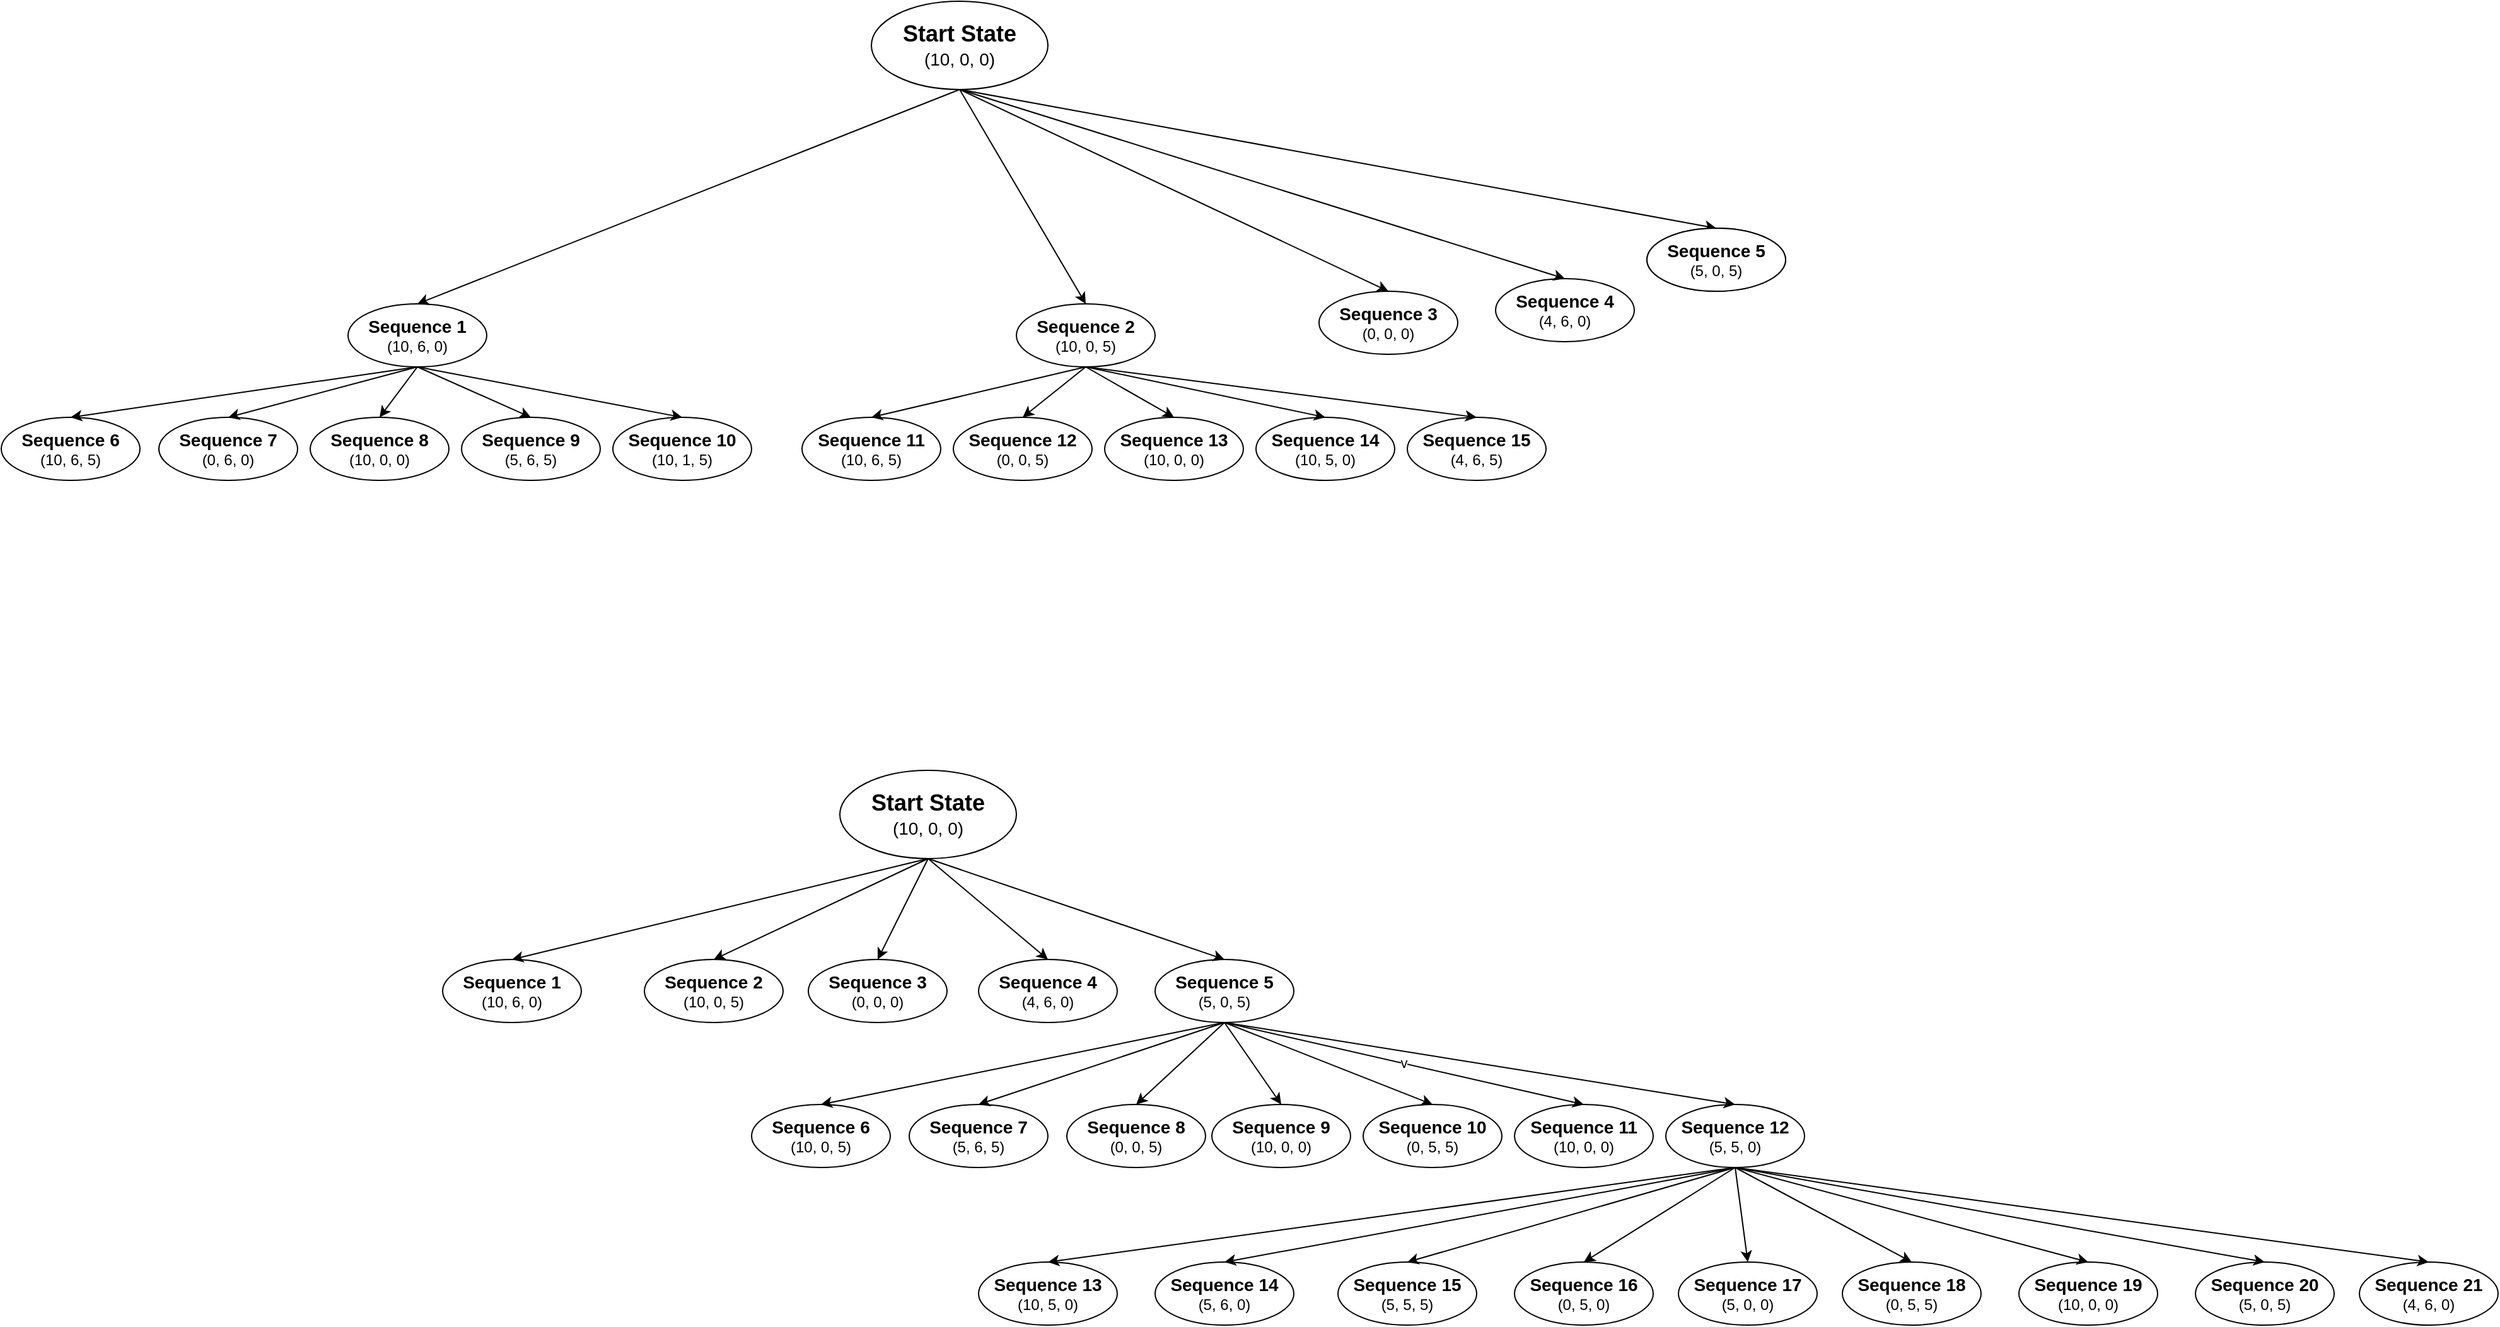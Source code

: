 <mxfile version="12.9.8" type="github">
  <diagram id="UFWnQp7VAwKZy1NMg3nn" name="Page-1">
    <mxGraphModel dx="4760" dy="2050" grid="1" gridSize="10" guides="1" tooltips="1" connect="1" arrows="1" fold="1" page="1" pageScale="1" pageWidth="850" pageHeight="1100" math="0" shadow="0">
      <root>
        <mxCell id="0" />
        <mxCell id="1" parent="0" />
        <mxCell id="v1lK_Va_WZpKhDXTYgSu-23" value="&lt;div&gt;&lt;font style=&quot;font-size: 18px&quot;&gt;&lt;b&gt;Start State&lt;/b&gt;&lt;/font&gt;&lt;br&gt;&lt;/div&gt;&lt;div&gt;&lt;font style=&quot;font-size: 14px&quot;&gt;(10, 0, 0)&lt;/font&gt;&lt;br&gt;&lt;/div&gt;" style="ellipse;whiteSpace=wrap;html=1;align=center;newEdgeStyle={&quot;edgeStyle&quot;:&quot;entityRelationEdgeStyle&quot;,&quot;startArrow&quot;:&quot;none&quot;,&quot;endArrow&quot;:&quot;none&quot;,&quot;segment&quot;:10,&quot;curved&quot;:1};treeFolding=1;treeMoving=1;" vertex="1" parent="1">
          <mxGeometry x="340" y="10" width="140" height="70" as="geometry" />
        </mxCell>
        <mxCell id="v1lK_Va_WZpKhDXTYgSu-24" value="&lt;div&gt;&lt;font style=&quot;font-size: 14px&quot;&gt;&lt;b&gt;Sequence 1&lt;/b&gt;&lt;/font&gt;&lt;br&gt;&lt;/div&gt;&lt;div&gt;(10, 6, 0)&lt;br&gt;&lt;/div&gt;" style="ellipse;whiteSpace=wrap;html=1;align=center;newEdgeStyle={&quot;edgeStyle&quot;:&quot;entityRelationEdgeStyle&quot;,&quot;startArrow&quot;:&quot;none&quot;,&quot;endArrow&quot;:&quot;none&quot;,&quot;segment&quot;:10,&quot;curved&quot;:1};treeFolding=1;treeMoving=1;" vertex="1" parent="1">
          <mxGeometry x="-75" y="250" width="110" height="50" as="geometry" />
        </mxCell>
        <mxCell id="v1lK_Va_WZpKhDXTYgSu-29" value="&lt;div&gt;&lt;font style=&quot;font-size: 14px&quot;&gt;&lt;b&gt;Sequence 2&lt;/b&gt;&lt;/font&gt;&lt;br&gt;&lt;/div&gt;&lt;div&gt;(10, 0, 5)&lt;br&gt;&lt;/div&gt;" style="ellipse;whiteSpace=wrap;html=1;align=center;newEdgeStyle={&quot;edgeStyle&quot;:&quot;entityRelationEdgeStyle&quot;,&quot;startArrow&quot;:&quot;none&quot;,&quot;endArrow&quot;:&quot;none&quot;,&quot;segment&quot;:10,&quot;curved&quot;:1};treeFolding=1;treeMoving=1;" vertex="1" parent="1">
          <mxGeometry x="455" y="250" width="110" height="50" as="geometry" />
        </mxCell>
        <mxCell id="v1lK_Va_WZpKhDXTYgSu-30" value="&lt;div&gt;&lt;font style=&quot;font-size: 14px&quot;&gt;&lt;b&gt;Sequence 3&lt;/b&gt;&lt;/font&gt;&lt;br&gt;&lt;/div&gt;&lt;div&gt;(0, 0, 0)&lt;br&gt;&lt;/div&gt;" style="ellipse;whiteSpace=wrap;html=1;align=center;newEdgeStyle={&quot;edgeStyle&quot;:&quot;entityRelationEdgeStyle&quot;,&quot;startArrow&quot;:&quot;none&quot;,&quot;endArrow&quot;:&quot;none&quot;,&quot;segment&quot;:10,&quot;curved&quot;:1};treeFolding=1;treeMoving=1;" vertex="1" parent="1">
          <mxGeometry x="695" y="240" width="110" height="50" as="geometry" />
        </mxCell>
        <mxCell id="v1lK_Va_WZpKhDXTYgSu-31" value="&lt;div&gt;&lt;font style=&quot;font-size: 14px&quot;&gt;&lt;b&gt;Sequence 4&lt;/b&gt;&lt;/font&gt;&lt;br&gt;&lt;/div&gt;&lt;div&gt;(4, 6, 0)&lt;br&gt;&lt;/div&gt;" style="ellipse;whiteSpace=wrap;html=1;align=center;newEdgeStyle={&quot;edgeStyle&quot;:&quot;entityRelationEdgeStyle&quot;,&quot;startArrow&quot;:&quot;none&quot;,&quot;endArrow&quot;:&quot;none&quot;,&quot;segment&quot;:10,&quot;curved&quot;:1};treeFolding=1;treeMoving=1;" vertex="1" parent="1">
          <mxGeometry x="835" y="230" width="110" height="50" as="geometry" />
        </mxCell>
        <mxCell id="v1lK_Va_WZpKhDXTYgSu-32" value="&lt;div&gt;&lt;font style=&quot;font-size: 14px&quot;&gt;&lt;b&gt;Sequence 5&lt;/b&gt;&lt;/font&gt;&lt;br&gt;&lt;/div&gt;&lt;div&gt;(5, 0, 5)&lt;br&gt;&lt;/div&gt;" style="ellipse;whiteSpace=wrap;html=1;align=center;newEdgeStyle={&quot;edgeStyle&quot;:&quot;entityRelationEdgeStyle&quot;,&quot;startArrow&quot;:&quot;none&quot;,&quot;endArrow&quot;:&quot;none&quot;,&quot;segment&quot;:10,&quot;curved&quot;:1};treeFolding=1;treeMoving=1;" vertex="1" parent="1">
          <mxGeometry x="955" y="190" width="110" height="50" as="geometry" />
        </mxCell>
        <mxCell id="v1lK_Va_WZpKhDXTYgSu-35" value="" style="endArrow=classic;html=1;exitX=0.5;exitY=1;exitDx=0;exitDy=0;entryX=0.5;entryY=0;entryDx=0;entryDy=0;" edge="1" parent="1" source="v1lK_Va_WZpKhDXTYgSu-23" target="v1lK_Va_WZpKhDXTYgSu-24">
          <mxGeometry width="50" height="50" relative="1" as="geometry">
            <mxPoint x="170" y="120" as="sourcePoint" />
            <mxPoint x="220" y="70" as="targetPoint" />
          </mxGeometry>
        </mxCell>
        <mxCell id="v1lK_Va_WZpKhDXTYgSu-37" value="" style="endArrow=classic;html=1;exitX=0.5;exitY=1;exitDx=0;exitDy=0;entryX=0.5;entryY=0;entryDx=0;entryDy=0;" edge="1" parent="1" source="v1lK_Va_WZpKhDXTYgSu-23" target="v1lK_Va_WZpKhDXTYgSu-29">
          <mxGeometry width="50" height="50" relative="1" as="geometry">
            <mxPoint x="210" y="260" as="sourcePoint" />
            <mxPoint x="260" y="210" as="targetPoint" />
          </mxGeometry>
        </mxCell>
        <mxCell id="v1lK_Va_WZpKhDXTYgSu-38" value="" style="endArrow=classic;html=1;exitX=0.5;exitY=1;exitDx=0;exitDy=0;entryX=0.5;entryY=0;entryDx=0;entryDy=0;" edge="1" parent="1" source="v1lK_Va_WZpKhDXTYgSu-23" target="v1lK_Va_WZpKhDXTYgSu-30">
          <mxGeometry width="50" height="50" relative="1" as="geometry">
            <mxPoint x="370" y="300" as="sourcePoint" />
            <mxPoint x="420" y="250" as="targetPoint" />
          </mxGeometry>
        </mxCell>
        <mxCell id="v1lK_Va_WZpKhDXTYgSu-39" value="" style="endArrow=classic;html=1;exitX=0.5;exitY=1;exitDx=0;exitDy=0;entryX=0.5;entryY=0;entryDx=0;entryDy=0;" edge="1" parent="1" source="v1lK_Va_WZpKhDXTYgSu-23" target="v1lK_Va_WZpKhDXTYgSu-31">
          <mxGeometry width="50" height="50" relative="1" as="geometry">
            <mxPoint x="520" y="100" as="sourcePoint" />
            <mxPoint x="570" y="50" as="targetPoint" />
          </mxGeometry>
        </mxCell>
        <mxCell id="v1lK_Va_WZpKhDXTYgSu-40" value="" style="endArrow=classic;html=1;entryX=0.5;entryY=0;entryDx=0;entryDy=0;exitX=0.5;exitY=1;exitDx=0;exitDy=0;" edge="1" parent="1" source="v1lK_Va_WZpKhDXTYgSu-23" target="v1lK_Va_WZpKhDXTYgSu-32">
          <mxGeometry width="50" height="50" relative="1" as="geometry">
            <mxPoint x="390" y="80" as="sourcePoint" />
            <mxPoint x="550" y="280" as="targetPoint" />
          </mxGeometry>
        </mxCell>
        <mxCell id="v1lK_Va_WZpKhDXTYgSu-41" value="&lt;div&gt;&lt;font style=&quot;font-size: 14px&quot;&gt;&lt;b&gt;Sequence 6&lt;/b&gt;&lt;/font&gt;&lt;br&gt;&lt;/div&gt;&lt;div&gt;(10, 6, 5)&lt;br&gt;&lt;/div&gt;" style="ellipse;whiteSpace=wrap;html=1;align=center;newEdgeStyle={&quot;edgeStyle&quot;:&quot;entityRelationEdgeStyle&quot;,&quot;startArrow&quot;:&quot;none&quot;,&quot;endArrow&quot;:&quot;none&quot;,&quot;segment&quot;:10,&quot;curved&quot;:1};treeFolding=1;treeMoving=1;" vertex="1" parent="1">
          <mxGeometry x="-350" y="340" width="110" height="50" as="geometry" />
        </mxCell>
        <mxCell id="v1lK_Va_WZpKhDXTYgSu-42" value="&lt;div&gt;&lt;font style=&quot;font-size: 14px&quot;&gt;&lt;b&gt;Sequence 8&lt;/b&gt;&lt;/font&gt;&lt;br&gt;&lt;/div&gt;&lt;div&gt;(10, 0, 0)&lt;br&gt;&lt;/div&gt;" style="ellipse;whiteSpace=wrap;html=1;align=center;newEdgeStyle={&quot;edgeStyle&quot;:&quot;entityRelationEdgeStyle&quot;,&quot;startArrow&quot;:&quot;none&quot;,&quot;endArrow&quot;:&quot;none&quot;,&quot;segment&quot;:10,&quot;curved&quot;:1};treeFolding=1;treeMoving=1;" vertex="1" parent="1">
          <mxGeometry x="-105" y="340" width="110" height="50" as="geometry" />
        </mxCell>
        <mxCell id="v1lK_Va_WZpKhDXTYgSu-43" value="&lt;div&gt;&lt;font style=&quot;font-size: 14px&quot;&gt;&lt;b&gt;Sequence 9&lt;/b&gt;&lt;/font&gt;&lt;br&gt;&lt;/div&gt;&lt;div&gt;(5, 6, 5)&lt;br&gt;&lt;/div&gt;" style="ellipse;whiteSpace=wrap;html=1;align=center;newEdgeStyle={&quot;edgeStyle&quot;:&quot;entityRelationEdgeStyle&quot;,&quot;startArrow&quot;:&quot;none&quot;,&quot;endArrow&quot;:&quot;none&quot;,&quot;segment&quot;:10,&quot;curved&quot;:1};treeFolding=1;treeMoving=1;" vertex="1" parent="1">
          <mxGeometry x="15" y="340" width="110" height="50" as="geometry" />
        </mxCell>
        <mxCell id="v1lK_Va_WZpKhDXTYgSu-44" value="&lt;div&gt;&lt;font style=&quot;font-size: 14px&quot;&gt;&lt;b&gt;Sequence 7&lt;/b&gt;&lt;/font&gt;&lt;br&gt;&lt;/div&gt;&lt;div&gt;(0, 6, 0)&lt;br&gt;&lt;/div&gt;" style="ellipse;whiteSpace=wrap;html=1;align=center;newEdgeStyle={&quot;edgeStyle&quot;:&quot;entityRelationEdgeStyle&quot;,&quot;startArrow&quot;:&quot;none&quot;,&quot;endArrow&quot;:&quot;none&quot;,&quot;segment&quot;:10,&quot;curved&quot;:1};treeFolding=1;treeMoving=1;" vertex="1" parent="1">
          <mxGeometry x="-225" y="340" width="110" height="50" as="geometry" />
        </mxCell>
        <mxCell id="v1lK_Va_WZpKhDXTYgSu-45" value="&lt;div&gt;&lt;font style=&quot;font-size: 14px&quot;&gt;&lt;b&gt;Sequence 10&lt;/b&gt;&lt;/font&gt;&lt;br&gt;&lt;/div&gt;&lt;div&gt;(10, 1, 5)&lt;br&gt;&lt;/div&gt;" style="ellipse;whiteSpace=wrap;html=1;align=center;newEdgeStyle={&quot;edgeStyle&quot;:&quot;entityRelationEdgeStyle&quot;,&quot;startArrow&quot;:&quot;none&quot;,&quot;endArrow&quot;:&quot;none&quot;,&quot;segment&quot;:10,&quot;curved&quot;:1};treeFolding=1;treeMoving=1;" vertex="1" parent="1">
          <mxGeometry x="135" y="340" width="110" height="50" as="geometry" />
        </mxCell>
        <mxCell id="v1lK_Va_WZpKhDXTYgSu-47" value="&lt;div&gt;&lt;font style=&quot;font-size: 14px&quot;&gt;&lt;b&gt;Sequence 11&lt;/b&gt;&lt;/font&gt;&lt;br&gt;&lt;/div&gt;&lt;div&gt;(10, 6, 5)&lt;br&gt;&lt;/div&gt;" style="ellipse;whiteSpace=wrap;html=1;align=center;newEdgeStyle={&quot;edgeStyle&quot;:&quot;entityRelationEdgeStyle&quot;,&quot;startArrow&quot;:&quot;none&quot;,&quot;endArrow&quot;:&quot;none&quot;,&quot;segment&quot;:10,&quot;curved&quot;:1};treeFolding=1;treeMoving=1;" vertex="1" parent="1">
          <mxGeometry x="285" y="340" width="110" height="50" as="geometry" />
        </mxCell>
        <mxCell id="v1lK_Va_WZpKhDXTYgSu-48" value="&lt;div&gt;&lt;font style=&quot;font-size: 14px&quot;&gt;&lt;b&gt;Sequence 12&lt;/b&gt;&lt;/font&gt;&lt;br&gt;&lt;/div&gt;&lt;div&gt;(0, 0, 5)&lt;br&gt;&lt;/div&gt;" style="ellipse;whiteSpace=wrap;html=1;align=center;newEdgeStyle={&quot;edgeStyle&quot;:&quot;entityRelationEdgeStyle&quot;,&quot;startArrow&quot;:&quot;none&quot;,&quot;endArrow&quot;:&quot;none&quot;,&quot;segment&quot;:10,&quot;curved&quot;:1};treeFolding=1;treeMoving=1;" vertex="1" parent="1">
          <mxGeometry x="405" y="340" width="110" height="50" as="geometry" />
        </mxCell>
        <mxCell id="v1lK_Va_WZpKhDXTYgSu-49" value="&lt;div&gt;&lt;font style=&quot;font-size: 14px&quot;&gt;&lt;b&gt;Sequence 13&lt;/b&gt;&lt;/font&gt;&lt;br&gt;&lt;/div&gt;&lt;div&gt;(10, 0, 0)&lt;br&gt;&lt;/div&gt;" style="ellipse;whiteSpace=wrap;html=1;align=center;newEdgeStyle={&quot;edgeStyle&quot;:&quot;entityRelationEdgeStyle&quot;,&quot;startArrow&quot;:&quot;none&quot;,&quot;endArrow&quot;:&quot;none&quot;,&quot;segment&quot;:10,&quot;curved&quot;:1};treeFolding=1;treeMoving=1;" vertex="1" parent="1">
          <mxGeometry x="525" y="340" width="110" height="50" as="geometry" />
        </mxCell>
        <mxCell id="v1lK_Va_WZpKhDXTYgSu-50" value="&lt;div&gt;&lt;font style=&quot;font-size: 14px&quot;&gt;&lt;b&gt;Sequence 14&lt;/b&gt;&lt;/font&gt;&lt;br&gt;&lt;/div&gt;&lt;div&gt;(10, 5, 0)&lt;br&gt;&lt;/div&gt;" style="ellipse;whiteSpace=wrap;html=1;align=center;newEdgeStyle={&quot;edgeStyle&quot;:&quot;entityRelationEdgeStyle&quot;,&quot;startArrow&quot;:&quot;none&quot;,&quot;endArrow&quot;:&quot;none&quot;,&quot;segment&quot;:10,&quot;curved&quot;:1};treeFolding=1;treeMoving=1;" vertex="1" parent="1">
          <mxGeometry x="645" y="340" width="110" height="50" as="geometry" />
        </mxCell>
        <mxCell id="v1lK_Va_WZpKhDXTYgSu-51" value="&lt;div&gt;&lt;font style=&quot;font-size: 14px&quot;&gt;&lt;b&gt;Sequence 15&lt;/b&gt;&lt;/font&gt;&lt;br&gt;&lt;/div&gt;&lt;div&gt;(4, 6, 5)&lt;br&gt;&lt;/div&gt;" style="ellipse;whiteSpace=wrap;html=1;align=center;newEdgeStyle={&quot;edgeStyle&quot;:&quot;entityRelationEdgeStyle&quot;,&quot;startArrow&quot;:&quot;none&quot;,&quot;endArrow&quot;:&quot;none&quot;,&quot;segment&quot;:10,&quot;curved&quot;:1};treeFolding=1;treeMoving=1;" vertex="1" parent="1">
          <mxGeometry x="765" y="340" width="110" height="50" as="geometry" />
        </mxCell>
        <mxCell id="v1lK_Va_WZpKhDXTYgSu-52" value="" style="endArrow=classic;html=1;exitX=0.5;exitY=1;exitDx=0;exitDy=0;entryX=0.5;entryY=0;entryDx=0;entryDy=0;" edge="1" parent="1" source="v1lK_Va_WZpKhDXTYgSu-24" target="v1lK_Va_WZpKhDXTYgSu-41">
          <mxGeometry width="50" height="50" relative="1" as="geometry">
            <mxPoint x="205" y="550" as="sourcePoint" />
            <mxPoint x="255" y="500" as="targetPoint" />
          </mxGeometry>
        </mxCell>
        <mxCell id="v1lK_Va_WZpKhDXTYgSu-55" value="" style="endArrow=classic;html=1;exitX=0.5;exitY=1;exitDx=0;exitDy=0;entryX=0.5;entryY=0;entryDx=0;entryDy=0;" edge="1" parent="1" source="v1lK_Va_WZpKhDXTYgSu-24" target="v1lK_Va_WZpKhDXTYgSu-44">
          <mxGeometry width="50" height="50" relative="1" as="geometry">
            <mxPoint x="-85" y="500" as="sourcePoint" />
            <mxPoint x="-35" y="450" as="targetPoint" />
          </mxGeometry>
        </mxCell>
        <mxCell id="v1lK_Va_WZpKhDXTYgSu-56" value="" style="endArrow=classic;html=1;exitX=0.5;exitY=1;exitDx=0;exitDy=0;entryX=0.5;entryY=0;entryDx=0;entryDy=0;" edge="1" parent="1" source="v1lK_Va_WZpKhDXTYgSu-24" target="v1lK_Va_WZpKhDXTYgSu-42">
          <mxGeometry width="50" height="50" relative="1" as="geometry">
            <mxPoint x="-35" y="510" as="sourcePoint" />
            <mxPoint x="15" y="460" as="targetPoint" />
          </mxGeometry>
        </mxCell>
        <mxCell id="v1lK_Va_WZpKhDXTYgSu-57" value="" style="endArrow=classic;html=1;exitX=0.5;exitY=1;exitDx=0;exitDy=0;entryX=0.5;entryY=0;entryDx=0;entryDy=0;" edge="1" parent="1" source="v1lK_Va_WZpKhDXTYgSu-24" target="v1lK_Va_WZpKhDXTYgSu-43">
          <mxGeometry width="50" height="50" relative="1" as="geometry">
            <mxPoint x="85" y="540" as="sourcePoint" />
            <mxPoint x="135" y="490" as="targetPoint" />
          </mxGeometry>
        </mxCell>
        <mxCell id="v1lK_Va_WZpKhDXTYgSu-58" value="" style="endArrow=classic;html=1;exitX=0.5;exitY=1;exitDx=0;exitDy=0;entryX=0.5;entryY=0;entryDx=0;entryDy=0;" edge="1" parent="1" source="v1lK_Va_WZpKhDXTYgSu-24" target="v1lK_Va_WZpKhDXTYgSu-45">
          <mxGeometry width="50" height="50" relative="1" as="geometry">
            <mxPoint x="65" y="510" as="sourcePoint" />
            <mxPoint x="115" y="460" as="targetPoint" />
          </mxGeometry>
        </mxCell>
        <mxCell id="v1lK_Va_WZpKhDXTYgSu-59" value="" style="endArrow=classic;html=1;entryX=0.5;entryY=0;entryDx=0;entryDy=0;" edge="1" parent="1" target="v1lK_Va_WZpKhDXTYgSu-47">
          <mxGeometry width="50" height="50" relative="1" as="geometry">
            <mxPoint x="510" y="300" as="sourcePoint" />
            <mxPoint x="475" y="490" as="targetPoint" />
          </mxGeometry>
        </mxCell>
        <mxCell id="v1lK_Va_WZpKhDXTYgSu-60" value="" style="endArrow=classic;html=1;exitX=0.5;exitY=1;exitDx=0;exitDy=0;entryX=0.5;entryY=0;entryDx=0;entryDy=0;" edge="1" parent="1" source="v1lK_Va_WZpKhDXTYgSu-29" target="v1lK_Va_WZpKhDXTYgSu-48">
          <mxGeometry width="50" height="50" relative="1" as="geometry">
            <mxPoint x="415" y="530" as="sourcePoint" />
            <mxPoint x="465" y="480" as="targetPoint" />
          </mxGeometry>
        </mxCell>
        <mxCell id="v1lK_Va_WZpKhDXTYgSu-61" value="" style="endArrow=classic;html=1;exitX=0.5;exitY=1;exitDx=0;exitDy=0;entryX=0.5;entryY=0;entryDx=0;entryDy=0;" edge="1" parent="1" source="v1lK_Va_WZpKhDXTYgSu-29" target="v1lK_Va_WZpKhDXTYgSu-49">
          <mxGeometry width="50" height="50" relative="1" as="geometry">
            <mxPoint x="505" y="300" as="sourcePoint" />
            <mxPoint x="685" y="470" as="targetPoint" />
          </mxGeometry>
        </mxCell>
        <mxCell id="v1lK_Va_WZpKhDXTYgSu-62" value="" style="endArrow=classic;html=1;exitX=0.5;exitY=1;exitDx=0;exitDy=0;entryX=0.5;entryY=0;entryDx=0;entryDy=0;" edge="1" parent="1" source="v1lK_Va_WZpKhDXTYgSu-29" target="v1lK_Va_WZpKhDXTYgSu-50">
          <mxGeometry width="50" height="50" relative="1" as="geometry">
            <mxPoint x="685" y="440" as="sourcePoint" />
            <mxPoint x="735" y="390" as="targetPoint" />
          </mxGeometry>
        </mxCell>
        <mxCell id="v1lK_Va_WZpKhDXTYgSu-63" value="" style="endArrow=classic;html=1;exitX=0.5;exitY=1;exitDx=0;exitDy=0;entryX=0.5;entryY=0;entryDx=0;entryDy=0;" edge="1" parent="1" source="v1lK_Va_WZpKhDXTYgSu-29" target="v1lK_Va_WZpKhDXTYgSu-51">
          <mxGeometry width="50" height="50" relative="1" as="geometry">
            <mxPoint x="745" y="540" as="sourcePoint" />
            <mxPoint x="795" y="490" as="targetPoint" />
          </mxGeometry>
        </mxCell>
        <mxCell id="v1lK_Va_WZpKhDXTYgSu-64" value="&lt;div&gt;&lt;font style=&quot;font-size: 14px&quot;&gt;&lt;b&gt;Sequence 5&lt;/b&gt;&lt;/font&gt;&lt;br&gt;&lt;/div&gt;&lt;div&gt;(5, 0, 5)&lt;br&gt;&lt;/div&gt;" style="ellipse;whiteSpace=wrap;html=1;align=center;newEdgeStyle={&quot;edgeStyle&quot;:&quot;entityRelationEdgeStyle&quot;,&quot;startArrow&quot;:&quot;none&quot;,&quot;endArrow&quot;:&quot;none&quot;,&quot;segment&quot;:10,&quot;curved&quot;:1};treeFolding=1;treeMoving=1;" vertex="1" parent="1">
          <mxGeometry x="955" y="190" width="110" height="50" as="geometry" />
        </mxCell>
        <mxCell id="v1lK_Va_WZpKhDXTYgSu-66" value="&lt;div&gt;&lt;font style=&quot;font-size: 18px&quot;&gt;&lt;b&gt;Start State&lt;/b&gt;&lt;/font&gt;&lt;br&gt;&lt;/div&gt;&lt;div&gt;&lt;font style=&quot;font-size: 14px&quot;&gt;(10, 0, 0)&lt;/font&gt;&lt;br&gt;&lt;/div&gt;" style="ellipse;whiteSpace=wrap;html=1;align=center;newEdgeStyle={&quot;edgeStyle&quot;:&quot;entityRelationEdgeStyle&quot;,&quot;startArrow&quot;:&quot;none&quot;,&quot;endArrow&quot;:&quot;none&quot;,&quot;segment&quot;:10,&quot;curved&quot;:1};treeFolding=1;treeMoving=1;" vertex="1" parent="1">
          <mxGeometry x="315" y="620" width="140" height="70" as="geometry" />
        </mxCell>
        <mxCell id="v1lK_Va_WZpKhDXTYgSu-67" value="&lt;div&gt;&lt;font style=&quot;font-size: 14px&quot;&gt;&lt;b&gt;Sequence 1&lt;/b&gt;&lt;/font&gt;&lt;br&gt;&lt;/div&gt;&lt;div&gt;(10, 6, 0)&lt;br&gt;&lt;/div&gt;" style="ellipse;whiteSpace=wrap;html=1;align=center;newEdgeStyle={&quot;edgeStyle&quot;:&quot;entityRelationEdgeStyle&quot;,&quot;startArrow&quot;:&quot;none&quot;,&quot;endArrow&quot;:&quot;none&quot;,&quot;segment&quot;:10,&quot;curved&quot;:1};treeFolding=1;treeMoving=1;" vertex="1" parent="1">
          <mxGeometry y="770" width="110" height="50" as="geometry" />
        </mxCell>
        <mxCell id="v1lK_Va_WZpKhDXTYgSu-68" value="&lt;div&gt;&lt;font style=&quot;font-size: 14px&quot;&gt;&lt;b&gt;Sequence 2&lt;/b&gt;&lt;/font&gt;&lt;br&gt;&lt;/div&gt;&lt;div&gt;(10, 0, 5)&lt;br&gt;&lt;/div&gt;" style="ellipse;whiteSpace=wrap;html=1;align=center;newEdgeStyle={&quot;edgeStyle&quot;:&quot;entityRelationEdgeStyle&quot;,&quot;startArrow&quot;:&quot;none&quot;,&quot;endArrow&quot;:&quot;none&quot;,&quot;segment&quot;:10,&quot;curved&quot;:1};treeFolding=1;treeMoving=1;" vertex="1" parent="1">
          <mxGeometry x="160" y="770" width="110" height="50" as="geometry" />
        </mxCell>
        <mxCell id="v1lK_Va_WZpKhDXTYgSu-75" value="&lt;div&gt;&lt;font style=&quot;font-size: 14px&quot;&gt;&lt;b&gt;Sequence 3&lt;/b&gt;&lt;/font&gt;&lt;br&gt;&lt;/div&gt;&lt;div&gt;(0, 0, 0)&lt;br&gt;&lt;/div&gt;" style="ellipse;whiteSpace=wrap;html=1;align=center;newEdgeStyle={&quot;edgeStyle&quot;:&quot;entityRelationEdgeStyle&quot;,&quot;startArrow&quot;:&quot;none&quot;,&quot;endArrow&quot;:&quot;none&quot;,&quot;segment&quot;:10,&quot;curved&quot;:1};treeFolding=1;treeMoving=1;" vertex="1" parent="1">
          <mxGeometry x="290" y="770" width="110" height="50" as="geometry" />
        </mxCell>
        <mxCell id="v1lK_Va_WZpKhDXTYgSu-76" value="&lt;div&gt;&lt;font style=&quot;font-size: 14px&quot;&gt;&lt;b&gt;Sequence 4&lt;/b&gt;&lt;/font&gt;&lt;br&gt;&lt;/div&gt;&lt;div&gt;(4, 6, 0)&lt;br&gt;&lt;/div&gt;" style="ellipse;whiteSpace=wrap;html=1;align=center;newEdgeStyle={&quot;edgeStyle&quot;:&quot;entityRelationEdgeStyle&quot;,&quot;startArrow&quot;:&quot;none&quot;,&quot;endArrow&quot;:&quot;none&quot;,&quot;segment&quot;:10,&quot;curved&quot;:1};treeFolding=1;treeMoving=1;" vertex="1" parent="1">
          <mxGeometry x="425" y="770" width="110" height="50" as="geometry" />
        </mxCell>
        <mxCell id="v1lK_Va_WZpKhDXTYgSu-77" value="&lt;div&gt;&lt;font style=&quot;font-size: 14px&quot;&gt;&lt;b&gt;Sequence 5&lt;/b&gt;&lt;/font&gt;&lt;br&gt;&lt;/div&gt;&lt;div&gt;(5, 0, 5)&lt;br&gt;&lt;/div&gt;" style="ellipse;whiteSpace=wrap;html=1;align=center;newEdgeStyle={&quot;edgeStyle&quot;:&quot;entityRelationEdgeStyle&quot;,&quot;startArrow&quot;:&quot;none&quot;,&quot;endArrow&quot;:&quot;none&quot;,&quot;segment&quot;:10,&quot;curved&quot;:1};treeFolding=1;treeMoving=1;" vertex="1" parent="1">
          <mxGeometry x="565" y="770" width="110" height="50" as="geometry" />
        </mxCell>
        <mxCell id="v1lK_Va_WZpKhDXTYgSu-78" value="" style="endArrow=classic;html=1;exitX=0.5;exitY=1;exitDx=0;exitDy=0;entryX=0.5;entryY=0;entryDx=0;entryDy=0;" edge="1" parent="1" source="v1lK_Va_WZpKhDXTYgSu-66" target="v1lK_Va_WZpKhDXTYgSu-67">
          <mxGeometry width="50" height="50" relative="1" as="geometry">
            <mxPoint x="50" y="840" as="sourcePoint" />
            <mxPoint x="100" y="790" as="targetPoint" />
          </mxGeometry>
        </mxCell>
        <mxCell id="v1lK_Va_WZpKhDXTYgSu-79" value="" style="endArrow=classic;html=1;entryX=0.5;entryY=0;entryDx=0;entryDy=0;exitX=0.5;exitY=1;exitDx=0;exitDy=0;" edge="1" parent="1" source="v1lK_Va_WZpKhDXTYgSu-66" target="v1lK_Va_WZpKhDXTYgSu-68">
          <mxGeometry width="50" height="50" relative="1" as="geometry">
            <mxPoint x="380" y="680" as="sourcePoint" />
            <mxPoint x="440" y="770" as="targetPoint" />
          </mxGeometry>
        </mxCell>
        <mxCell id="v1lK_Va_WZpKhDXTYgSu-80" value="" style="endArrow=classic;html=1;exitX=0.5;exitY=1;exitDx=0;exitDy=0;entryX=0.5;entryY=0;entryDx=0;entryDy=0;" edge="1" parent="1" source="v1lK_Va_WZpKhDXTYgSu-66" target="v1lK_Va_WZpKhDXTYgSu-75">
          <mxGeometry width="50" height="50" relative="1" as="geometry">
            <mxPoint x="520" y="780" as="sourcePoint" />
            <mxPoint x="570" y="730" as="targetPoint" />
          </mxGeometry>
        </mxCell>
        <mxCell id="v1lK_Va_WZpKhDXTYgSu-81" value="&amp;nbsp;" style="text;html=1;align=center;verticalAlign=middle;resizable=0;points=[];autosize=1;" vertex="1" parent="1">
          <mxGeometry x="385" y="915" width="20" height="20" as="geometry" />
        </mxCell>
        <mxCell id="v1lK_Va_WZpKhDXTYgSu-83" value="" style="endArrow=classic;html=1;exitX=0.5;exitY=1;exitDx=0;exitDy=0;entryX=0.5;entryY=0;entryDx=0;entryDy=0;" edge="1" parent="1" source="v1lK_Va_WZpKhDXTYgSu-66" target="v1lK_Va_WZpKhDXTYgSu-76">
          <mxGeometry width="50" height="50" relative="1" as="geometry">
            <mxPoint x="570" y="720" as="sourcePoint" />
            <mxPoint x="620" y="670" as="targetPoint" />
          </mxGeometry>
        </mxCell>
        <mxCell id="v1lK_Va_WZpKhDXTYgSu-84" value="" style="endArrow=classic;html=1;exitX=0.5;exitY=1;exitDx=0;exitDy=0;entryX=0.5;entryY=0;entryDx=0;entryDy=0;" edge="1" parent="1" source="v1lK_Va_WZpKhDXTYgSu-66" target="v1lK_Va_WZpKhDXTYgSu-77">
          <mxGeometry width="50" height="50" relative="1" as="geometry">
            <mxPoint x="590" y="700" as="sourcePoint" />
            <mxPoint x="640" y="650" as="targetPoint" />
          </mxGeometry>
        </mxCell>
        <mxCell id="v1lK_Va_WZpKhDXTYgSu-85" value="&lt;div&gt;&lt;font style=&quot;font-size: 14px&quot;&gt;&lt;b&gt;Sequence 6&lt;/b&gt;&lt;/font&gt;&lt;br&gt;&lt;/div&gt;&lt;div&gt;(10, 0, 5)&lt;br&gt;&lt;/div&gt;" style="ellipse;whiteSpace=wrap;html=1;align=center;newEdgeStyle={&quot;edgeStyle&quot;:&quot;entityRelationEdgeStyle&quot;,&quot;startArrow&quot;:&quot;none&quot;,&quot;endArrow&quot;:&quot;none&quot;,&quot;segment&quot;:10,&quot;curved&quot;:1};treeFolding=1;treeMoving=1;" vertex="1" parent="1">
          <mxGeometry x="245" y="885" width="110" height="50" as="geometry" />
        </mxCell>
        <mxCell id="v1lK_Va_WZpKhDXTYgSu-86" value="&lt;div&gt;&lt;font style=&quot;font-size: 14px&quot;&gt;&lt;b&gt;Sequence 7&lt;/b&gt;&lt;/font&gt;&lt;br&gt;&lt;/div&gt;&lt;div&gt;(5, 6, 5)&lt;br&gt;&lt;/div&gt;" style="ellipse;whiteSpace=wrap;html=1;align=center;newEdgeStyle={&quot;edgeStyle&quot;:&quot;entityRelationEdgeStyle&quot;,&quot;startArrow&quot;:&quot;none&quot;,&quot;endArrow&quot;:&quot;none&quot;,&quot;segment&quot;:10,&quot;curved&quot;:1};treeFolding=1;treeMoving=1;" vertex="1" parent="1">
          <mxGeometry x="370" y="885" width="110" height="50" as="geometry" />
        </mxCell>
        <mxCell id="v1lK_Va_WZpKhDXTYgSu-87" value="&lt;div&gt;&lt;font style=&quot;font-size: 14px&quot;&gt;&lt;b&gt;Sequence 8&lt;/b&gt;&lt;/font&gt;&lt;br&gt;&lt;/div&gt;&lt;div&gt;(0, 0, 5)&lt;br&gt;&lt;/div&gt;" style="ellipse;whiteSpace=wrap;html=1;align=center;newEdgeStyle={&quot;edgeStyle&quot;:&quot;entityRelationEdgeStyle&quot;,&quot;startArrow&quot;:&quot;none&quot;,&quot;endArrow&quot;:&quot;none&quot;,&quot;segment&quot;:10,&quot;curved&quot;:1};treeFolding=1;treeMoving=1;" vertex="1" parent="1">
          <mxGeometry x="495" y="885" width="110" height="50" as="geometry" />
        </mxCell>
        <mxCell id="v1lK_Va_WZpKhDXTYgSu-88" value="&lt;div&gt;&lt;font style=&quot;font-size: 14px&quot;&gt;&lt;b&gt;Sequence 10&lt;/b&gt;&lt;/font&gt;&lt;br&gt;&lt;/div&gt;&lt;div&gt;(0, 5, 5)&lt;br&gt;&lt;/div&gt;" style="ellipse;whiteSpace=wrap;html=1;align=center;newEdgeStyle={&quot;edgeStyle&quot;:&quot;entityRelationEdgeStyle&quot;,&quot;startArrow&quot;:&quot;none&quot;,&quot;endArrow&quot;:&quot;none&quot;,&quot;segment&quot;:10,&quot;curved&quot;:1};treeFolding=1;treeMoving=1;" vertex="1" parent="1">
          <mxGeometry x="730" y="885" width="110" height="50" as="geometry" />
        </mxCell>
        <mxCell id="v1lK_Va_WZpKhDXTYgSu-91" value="&lt;div&gt;&lt;font style=&quot;font-size: 14px&quot;&gt;&lt;b&gt;Sequence 9&lt;/b&gt;&lt;/font&gt;&lt;br&gt;&lt;/div&gt;&lt;div&gt;(10, 0, 0)&lt;br&gt;&lt;/div&gt;" style="ellipse;whiteSpace=wrap;html=1;align=center;newEdgeStyle={&quot;edgeStyle&quot;:&quot;entityRelationEdgeStyle&quot;,&quot;startArrow&quot;:&quot;none&quot;,&quot;endArrow&quot;:&quot;none&quot;,&quot;segment&quot;:10,&quot;curved&quot;:1};treeFolding=1;treeMoving=1;" vertex="1" parent="1">
          <mxGeometry x="610" y="885" width="110" height="50" as="geometry" />
        </mxCell>
        <mxCell id="v1lK_Va_WZpKhDXTYgSu-92" value="&lt;div&gt;&lt;font style=&quot;font-size: 14px&quot;&gt;&lt;b&gt;Sequence 12&lt;/b&gt;&lt;/font&gt;&lt;br&gt;&lt;/div&gt;&lt;div&gt;(5, 5, 0)&lt;br&gt;&lt;/div&gt;" style="ellipse;whiteSpace=wrap;html=1;align=center;newEdgeStyle={&quot;edgeStyle&quot;:&quot;entityRelationEdgeStyle&quot;,&quot;startArrow&quot;:&quot;none&quot;,&quot;endArrow&quot;:&quot;none&quot;,&quot;segment&quot;:10,&quot;curved&quot;:1};treeFolding=1;treeMoving=1;" vertex="1" parent="1">
          <mxGeometry x="970" y="885" width="110" height="50" as="geometry" />
        </mxCell>
        <mxCell id="v1lK_Va_WZpKhDXTYgSu-93" value="&lt;div&gt;&lt;font style=&quot;font-size: 14px&quot;&gt;&lt;b&gt;Sequence 11&lt;/b&gt;&lt;/font&gt;&lt;br&gt;&lt;/div&gt;&lt;div&gt;(10, 0, 0)&lt;br&gt;&lt;/div&gt;" style="ellipse;whiteSpace=wrap;html=1;align=center;newEdgeStyle={&quot;edgeStyle&quot;:&quot;entityRelationEdgeStyle&quot;,&quot;startArrow&quot;:&quot;none&quot;,&quot;endArrow&quot;:&quot;none&quot;,&quot;segment&quot;:10,&quot;curved&quot;:1};treeFolding=1;treeMoving=1;" vertex="1" parent="1">
          <mxGeometry x="850" y="885" width="110" height="50" as="geometry" />
        </mxCell>
        <mxCell id="v1lK_Va_WZpKhDXTYgSu-94" value="&lt;div&gt;&lt;font style=&quot;font-size: 14px&quot;&gt;&lt;b&gt;Sequence 13&lt;/b&gt;&lt;/font&gt;&lt;br&gt;&lt;/div&gt;&lt;div&gt;(10, 5, 0)&lt;br&gt;&lt;/div&gt;" style="ellipse;whiteSpace=wrap;html=1;align=center;newEdgeStyle={&quot;edgeStyle&quot;:&quot;entityRelationEdgeStyle&quot;,&quot;startArrow&quot;:&quot;none&quot;,&quot;endArrow&quot;:&quot;none&quot;,&quot;segment&quot;:10,&quot;curved&quot;:1};treeFolding=1;treeMoving=1;" vertex="1" parent="1">
          <mxGeometry x="425" y="1010" width="110" height="50" as="geometry" />
        </mxCell>
        <mxCell id="v1lK_Va_WZpKhDXTYgSu-95" value="&lt;div&gt;&lt;font style=&quot;font-size: 14px&quot;&gt;&lt;b&gt;Sequence 14&lt;/b&gt;&lt;/font&gt;&lt;br&gt;&lt;/div&gt;&lt;div&gt;(5, 6, 0)&lt;br&gt;&lt;/div&gt;" style="ellipse;whiteSpace=wrap;html=1;align=center;newEdgeStyle={&quot;edgeStyle&quot;:&quot;entityRelationEdgeStyle&quot;,&quot;startArrow&quot;:&quot;none&quot;,&quot;endArrow&quot;:&quot;none&quot;,&quot;segment&quot;:10,&quot;curved&quot;:1};treeFolding=1;treeMoving=1;" vertex="1" parent="1">
          <mxGeometry x="565" y="1010" width="110" height="50" as="geometry" />
        </mxCell>
        <mxCell id="v1lK_Va_WZpKhDXTYgSu-96" value="&lt;div&gt;&lt;font style=&quot;font-size: 14px&quot;&gt;&lt;b&gt;Sequence 15&lt;/b&gt;&lt;/font&gt;&lt;br&gt;&lt;/div&gt;&lt;div&gt;(5, 5, 5)&lt;br&gt;&lt;/div&gt;" style="ellipse;whiteSpace=wrap;html=1;align=center;newEdgeStyle={&quot;edgeStyle&quot;:&quot;entityRelationEdgeStyle&quot;,&quot;startArrow&quot;:&quot;none&quot;,&quot;endArrow&quot;:&quot;none&quot;,&quot;segment&quot;:10,&quot;curved&quot;:1};treeFolding=1;treeMoving=1;" vertex="1" parent="1">
          <mxGeometry x="710" y="1010" width="110" height="50" as="geometry" />
        </mxCell>
        <mxCell id="v1lK_Va_WZpKhDXTYgSu-97" value="&lt;div&gt;&lt;font style=&quot;font-size: 14px&quot;&gt;&lt;b&gt;Sequence 16&lt;/b&gt;&lt;/font&gt;&lt;br&gt;&lt;/div&gt;&lt;div&gt;(0, 5, 0)&lt;br&gt;&lt;/div&gt;" style="ellipse;whiteSpace=wrap;html=1;align=center;newEdgeStyle={&quot;edgeStyle&quot;:&quot;entityRelationEdgeStyle&quot;,&quot;startArrow&quot;:&quot;none&quot;,&quot;endArrow&quot;:&quot;none&quot;,&quot;segment&quot;:10,&quot;curved&quot;:1};treeFolding=1;treeMoving=1;" vertex="1" parent="1">
          <mxGeometry x="850" y="1010" width="110" height="50" as="geometry" />
        </mxCell>
        <mxCell id="v1lK_Va_WZpKhDXTYgSu-98" value="&lt;div&gt;&lt;font style=&quot;font-size: 14px&quot;&gt;&lt;b&gt;Sequence 17&lt;/b&gt;&lt;/font&gt;&lt;br&gt;&lt;/div&gt;&lt;div&gt;(5, 0, 0)&lt;br&gt;&lt;/div&gt;" style="ellipse;whiteSpace=wrap;html=1;align=center;newEdgeStyle={&quot;edgeStyle&quot;:&quot;entityRelationEdgeStyle&quot;,&quot;startArrow&quot;:&quot;none&quot;,&quot;endArrow&quot;:&quot;none&quot;,&quot;segment&quot;:10,&quot;curved&quot;:1};treeFolding=1;treeMoving=1;" vertex="1" parent="1">
          <mxGeometry x="980" y="1010" width="110" height="50" as="geometry" />
        </mxCell>
        <mxCell id="v1lK_Va_WZpKhDXTYgSu-99" value="&lt;div&gt;&lt;font style=&quot;font-size: 14px&quot;&gt;&lt;b&gt;Sequence 18&lt;/b&gt;&lt;/font&gt;&lt;br&gt;&lt;/div&gt;&lt;div&gt;(0, 5, 5)&lt;br&gt;&lt;/div&gt;" style="ellipse;whiteSpace=wrap;html=1;align=center;newEdgeStyle={&quot;edgeStyle&quot;:&quot;entityRelationEdgeStyle&quot;,&quot;startArrow&quot;:&quot;none&quot;,&quot;endArrow&quot;:&quot;none&quot;,&quot;segment&quot;:10,&quot;curved&quot;:1};treeFolding=1;treeMoving=1;" vertex="1" parent="1">
          <mxGeometry x="1110" y="1010" width="110" height="50" as="geometry" />
        </mxCell>
        <mxCell id="v1lK_Va_WZpKhDXTYgSu-100" value="&lt;div&gt;&lt;font style=&quot;font-size: 14px&quot;&gt;&lt;b&gt;Sequence 19&lt;/b&gt;&lt;/font&gt;&lt;br&gt;&lt;/div&gt;&lt;div&gt;(10, 0, 0)&lt;br&gt;&lt;/div&gt;" style="ellipse;whiteSpace=wrap;html=1;align=center;newEdgeStyle={&quot;edgeStyle&quot;:&quot;entityRelationEdgeStyle&quot;,&quot;startArrow&quot;:&quot;none&quot;,&quot;endArrow&quot;:&quot;none&quot;,&quot;segment&quot;:10,&quot;curved&quot;:1};treeFolding=1;treeMoving=1;" vertex="1" parent="1">
          <mxGeometry x="1250" y="1010" width="110" height="50" as="geometry" />
        </mxCell>
        <mxCell id="v1lK_Va_WZpKhDXTYgSu-101" value="&lt;div&gt;&lt;font style=&quot;font-size: 14px&quot;&gt;&lt;b&gt;Sequence 20&lt;/b&gt;&lt;/font&gt;&lt;br&gt;&lt;/div&gt;&lt;div&gt;(5, 0, 5)&lt;br&gt;&lt;/div&gt;" style="ellipse;whiteSpace=wrap;html=1;align=center;newEdgeStyle={&quot;edgeStyle&quot;:&quot;entityRelationEdgeStyle&quot;,&quot;startArrow&quot;:&quot;none&quot;,&quot;endArrow&quot;:&quot;none&quot;,&quot;segment&quot;:10,&quot;curved&quot;:1};treeFolding=1;treeMoving=1;" vertex="1" parent="1">
          <mxGeometry x="1390" y="1010" width="110" height="50" as="geometry" />
        </mxCell>
        <mxCell id="v1lK_Va_WZpKhDXTYgSu-102" value="&lt;div&gt;&lt;font style=&quot;font-size: 14px&quot;&gt;&lt;b&gt;Sequence 21&lt;/b&gt;&lt;/font&gt;&lt;br&gt;&lt;/div&gt;&lt;div&gt;(4, 6, 0)&lt;br&gt;&lt;/div&gt;" style="ellipse;whiteSpace=wrap;html=1;align=center;newEdgeStyle={&quot;edgeStyle&quot;:&quot;entityRelationEdgeStyle&quot;,&quot;startArrow&quot;:&quot;none&quot;,&quot;endArrow&quot;:&quot;none&quot;,&quot;segment&quot;:10,&quot;curved&quot;:1};treeFolding=1;treeMoving=1;" vertex="1" parent="1">
          <mxGeometry x="1520" y="1010" width="110" height="50" as="geometry" />
        </mxCell>
        <mxCell id="v1lK_Va_WZpKhDXTYgSu-103" value="" style="endArrow=classic;html=1;exitX=0.5;exitY=1;exitDx=0;exitDy=0;entryX=0.5;entryY=0;entryDx=0;entryDy=0;" edge="1" parent="1" source="v1lK_Va_WZpKhDXTYgSu-77" target="v1lK_Va_WZpKhDXTYgSu-85">
          <mxGeometry width="50" height="50" relative="1" as="geometry">
            <mxPoint x="760" y="810" as="sourcePoint" />
            <mxPoint x="810" y="760" as="targetPoint" />
          </mxGeometry>
        </mxCell>
        <mxCell id="v1lK_Va_WZpKhDXTYgSu-104" value="" style="endArrow=classic;html=1;exitX=0.5;exitY=1;exitDx=0;exitDy=0;entryX=0.5;entryY=0;entryDx=0;entryDy=0;" edge="1" parent="1" source="v1lK_Va_WZpKhDXTYgSu-77" target="v1lK_Va_WZpKhDXTYgSu-86">
          <mxGeometry width="50" height="50" relative="1" as="geometry">
            <mxPoint x="730" y="850" as="sourcePoint" />
            <mxPoint x="780" y="800" as="targetPoint" />
          </mxGeometry>
        </mxCell>
        <mxCell id="v1lK_Va_WZpKhDXTYgSu-105" value="" style="endArrow=classic;html=1;exitX=0.5;exitY=1;exitDx=0;exitDy=0;entryX=0.5;entryY=0;entryDx=0;entryDy=0;" edge="1" parent="1" source="v1lK_Va_WZpKhDXTYgSu-77" target="v1lK_Va_WZpKhDXTYgSu-87">
          <mxGeometry width="50" height="50" relative="1" as="geometry">
            <mxPoint x="820" y="870" as="sourcePoint" />
            <mxPoint x="870" y="820" as="targetPoint" />
          </mxGeometry>
        </mxCell>
        <mxCell id="v1lK_Va_WZpKhDXTYgSu-106" value="" style="endArrow=classic;html=1;entryX=0.5;entryY=0;entryDx=0;entryDy=0;" edge="1" parent="1" target="v1lK_Va_WZpKhDXTYgSu-91">
          <mxGeometry width="50" height="50" relative="1" as="geometry">
            <mxPoint x="620" y="820" as="sourcePoint" />
            <mxPoint x="760" y="830" as="targetPoint" />
          </mxGeometry>
        </mxCell>
        <mxCell id="v1lK_Va_WZpKhDXTYgSu-107" value="" style="endArrow=classic;html=1;exitX=0.5;exitY=1;exitDx=0;exitDy=0;entryX=0.5;entryY=0;entryDx=0;entryDy=0;" edge="1" parent="1" source="v1lK_Va_WZpKhDXTYgSu-77" target="v1lK_Va_WZpKhDXTYgSu-88">
          <mxGeometry width="50" height="50" relative="1" as="geometry">
            <mxPoint x="840" y="840" as="sourcePoint" />
            <mxPoint x="890" y="790" as="targetPoint" />
          </mxGeometry>
        </mxCell>
        <mxCell id="v1lK_Va_WZpKhDXTYgSu-108" value="v " style="endArrow=classic;html=1;entryX=0.5;entryY=0;entryDx=0;entryDy=0;" edge="1" parent="1" target="v1lK_Va_WZpKhDXTYgSu-93">
          <mxGeometry width="50" height="50" relative="1" as="geometry">
            <mxPoint x="620" y="820" as="sourcePoint" />
            <mxPoint x="870" y="790" as="targetPoint" />
          </mxGeometry>
        </mxCell>
        <mxCell id="v1lK_Va_WZpKhDXTYgSu-109" value="" style="endArrow=classic;html=1;entryX=0.5;entryY=0;entryDx=0;entryDy=0;" edge="1" parent="1" target="v1lK_Va_WZpKhDXTYgSu-92">
          <mxGeometry width="50" height="50" relative="1" as="geometry">
            <mxPoint x="620" y="820" as="sourcePoint" />
            <mxPoint x="870" y="800" as="targetPoint" />
          </mxGeometry>
        </mxCell>
        <mxCell id="v1lK_Va_WZpKhDXTYgSu-110" value="" style="endArrow=classic;html=1;exitX=0.5;exitY=1;exitDx=0;exitDy=0;entryX=0.5;entryY=0;entryDx=0;entryDy=0;" edge="1" parent="1" source="v1lK_Va_WZpKhDXTYgSu-92" target="v1lK_Va_WZpKhDXTYgSu-94">
          <mxGeometry width="50" height="50" relative="1" as="geometry">
            <mxPoint x="1150" y="920" as="sourcePoint" />
            <mxPoint x="1200" y="870" as="targetPoint" />
          </mxGeometry>
        </mxCell>
        <mxCell id="v1lK_Va_WZpKhDXTYgSu-111" value="" style="endArrow=classic;html=1;exitX=0.482;exitY=1.013;exitDx=0;exitDy=0;exitPerimeter=0;entryX=0.5;entryY=0;entryDx=0;entryDy=0;" edge="1" parent="1" source="v1lK_Va_WZpKhDXTYgSu-92" target="v1lK_Va_WZpKhDXTYgSu-95">
          <mxGeometry width="50" height="50" relative="1" as="geometry">
            <mxPoint x="1020" y="930" as="sourcePoint" />
            <mxPoint x="1210" y="930" as="targetPoint" />
          </mxGeometry>
        </mxCell>
        <mxCell id="v1lK_Va_WZpKhDXTYgSu-112" value="" style="endArrow=classic;html=1;exitX=0.5;exitY=1;exitDx=0;exitDy=0;entryX=0.5;entryY=0;entryDx=0;entryDy=0;" edge="1" parent="1" source="v1lK_Va_WZpKhDXTYgSu-92" target="v1lK_Va_WZpKhDXTYgSu-96">
          <mxGeometry width="50" height="50" relative="1" as="geometry">
            <mxPoint x="1190" y="950" as="sourcePoint" />
            <mxPoint x="1240" y="900" as="targetPoint" />
          </mxGeometry>
        </mxCell>
        <mxCell id="v1lK_Va_WZpKhDXTYgSu-113" value="" style="endArrow=classic;html=1;exitX=0.5;exitY=1;exitDx=0;exitDy=0;entryX=0.5;entryY=0;entryDx=0;entryDy=0;" edge="1" parent="1" source="v1lK_Va_WZpKhDXTYgSu-92" target="v1lK_Va_WZpKhDXTYgSu-97">
          <mxGeometry width="50" height="50" relative="1" as="geometry">
            <mxPoint x="1130" y="980" as="sourcePoint" />
            <mxPoint x="1180" y="930" as="targetPoint" />
          </mxGeometry>
        </mxCell>
        <mxCell id="v1lK_Va_WZpKhDXTYgSu-114" value="" style="endArrow=classic;html=1;exitX=0.5;exitY=1;exitDx=0;exitDy=0;entryX=0.5;entryY=0;entryDx=0;entryDy=0;" edge="1" parent="1" source="v1lK_Va_WZpKhDXTYgSu-92" target="v1lK_Va_WZpKhDXTYgSu-98">
          <mxGeometry width="50" height="50" relative="1" as="geometry">
            <mxPoint x="1140" y="970" as="sourcePoint" />
            <mxPoint x="1190" y="920" as="targetPoint" />
          </mxGeometry>
        </mxCell>
        <mxCell id="v1lK_Va_WZpKhDXTYgSu-115" value="" style="endArrow=classic;html=1;exitX=0.5;exitY=1;exitDx=0;exitDy=0;entryX=0.5;entryY=0;entryDx=0;entryDy=0;" edge="1" parent="1" source="v1lK_Va_WZpKhDXTYgSu-92" target="v1lK_Va_WZpKhDXTYgSu-99">
          <mxGeometry width="50" height="50" relative="1" as="geometry">
            <mxPoint x="1020" y="940" as="sourcePoint" />
            <mxPoint x="1250" y="930" as="targetPoint" />
          </mxGeometry>
        </mxCell>
        <mxCell id="v1lK_Va_WZpKhDXTYgSu-116" value="" style="endArrow=classic;html=1;entryX=0.5;entryY=0;entryDx=0;entryDy=0;exitX=0.5;exitY=1;exitDx=0;exitDy=0;" edge="1" parent="1" source="v1lK_Va_WZpKhDXTYgSu-92" target="v1lK_Va_WZpKhDXTYgSu-100">
          <mxGeometry width="50" height="50" relative="1" as="geometry">
            <mxPoint x="1020" y="940" as="sourcePoint" />
            <mxPoint x="1270" y="900" as="targetPoint" />
          </mxGeometry>
        </mxCell>
        <mxCell id="v1lK_Va_WZpKhDXTYgSu-117" value="" style="endArrow=classic;html=1;entryX=0.5;entryY=0;entryDx=0;entryDy=0;exitX=0.5;exitY=1;exitDx=0;exitDy=0;" edge="1" parent="1" source="v1lK_Va_WZpKhDXTYgSu-92" target="v1lK_Va_WZpKhDXTYgSu-101">
          <mxGeometry width="50" height="50" relative="1" as="geometry">
            <mxPoint x="1020" y="940" as="sourcePoint" />
            <mxPoint x="1330" y="900" as="targetPoint" />
          </mxGeometry>
        </mxCell>
        <mxCell id="v1lK_Va_WZpKhDXTYgSu-118" value="" style="endArrow=classic;html=1;exitX=0.5;exitY=1;exitDx=0;exitDy=0;entryX=0.5;entryY=0;entryDx=0;entryDy=0;" edge="1" parent="1" source="v1lK_Va_WZpKhDXTYgSu-92" target="v1lK_Va_WZpKhDXTYgSu-102">
          <mxGeometry width="50" height="50" relative="1" as="geometry">
            <mxPoint x="1020" y="930" as="sourcePoint" />
            <mxPoint x="1270" y="900" as="targetPoint" />
          </mxGeometry>
        </mxCell>
      </root>
    </mxGraphModel>
  </diagram>
</mxfile>
